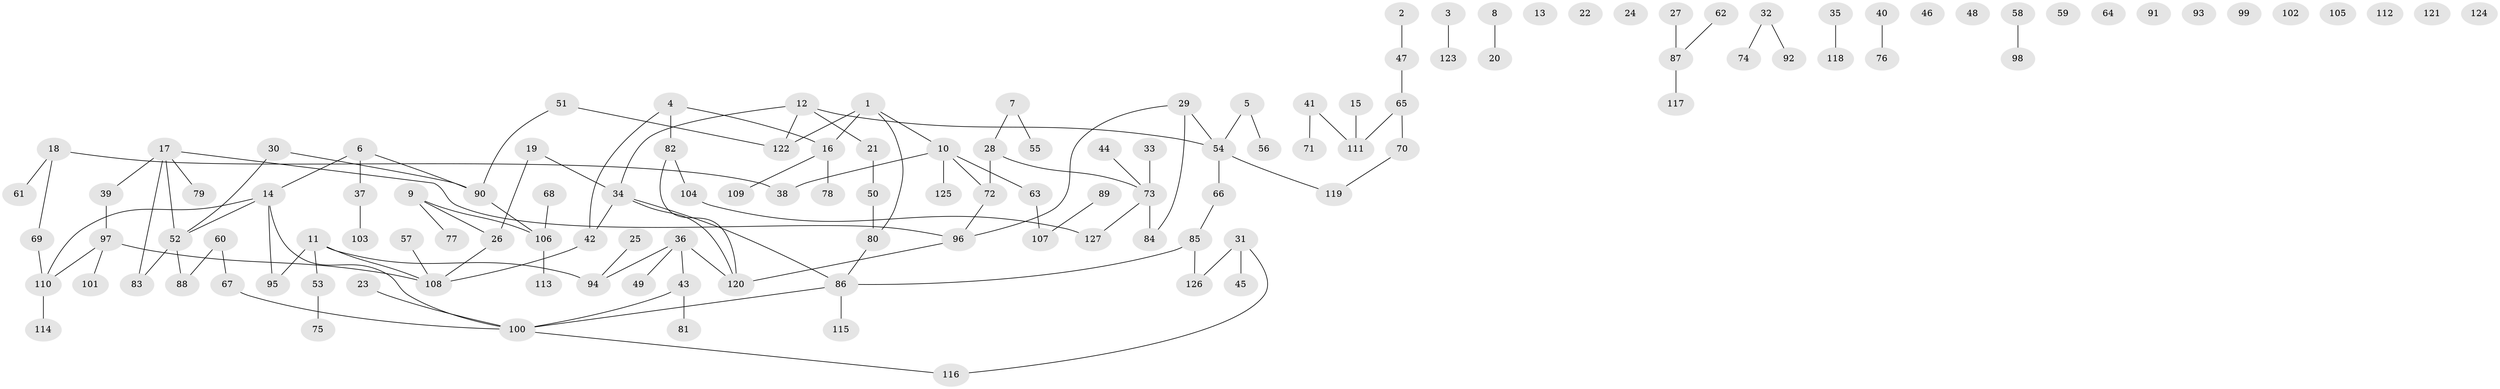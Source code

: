 // Generated by graph-tools (version 1.1) at 2025/00/03/09/25 03:00:53]
// undirected, 127 vertices, 127 edges
graph export_dot {
graph [start="1"]
  node [color=gray90,style=filled];
  1;
  2;
  3;
  4;
  5;
  6;
  7;
  8;
  9;
  10;
  11;
  12;
  13;
  14;
  15;
  16;
  17;
  18;
  19;
  20;
  21;
  22;
  23;
  24;
  25;
  26;
  27;
  28;
  29;
  30;
  31;
  32;
  33;
  34;
  35;
  36;
  37;
  38;
  39;
  40;
  41;
  42;
  43;
  44;
  45;
  46;
  47;
  48;
  49;
  50;
  51;
  52;
  53;
  54;
  55;
  56;
  57;
  58;
  59;
  60;
  61;
  62;
  63;
  64;
  65;
  66;
  67;
  68;
  69;
  70;
  71;
  72;
  73;
  74;
  75;
  76;
  77;
  78;
  79;
  80;
  81;
  82;
  83;
  84;
  85;
  86;
  87;
  88;
  89;
  90;
  91;
  92;
  93;
  94;
  95;
  96;
  97;
  98;
  99;
  100;
  101;
  102;
  103;
  104;
  105;
  106;
  107;
  108;
  109;
  110;
  111;
  112;
  113;
  114;
  115;
  116;
  117;
  118;
  119;
  120;
  121;
  122;
  123;
  124;
  125;
  126;
  127;
  1 -- 10;
  1 -- 16;
  1 -- 80;
  1 -- 122;
  2 -- 47;
  3 -- 123;
  4 -- 16;
  4 -- 42;
  4 -- 82;
  5 -- 54;
  5 -- 56;
  6 -- 14;
  6 -- 37;
  6 -- 90;
  7 -- 28;
  7 -- 55;
  8 -- 20;
  9 -- 26;
  9 -- 77;
  9 -- 106;
  10 -- 38;
  10 -- 63;
  10 -- 72;
  10 -- 125;
  11 -- 53;
  11 -- 94;
  11 -- 95;
  11 -- 108;
  12 -- 21;
  12 -- 34;
  12 -- 54;
  12 -- 122;
  14 -- 52;
  14 -- 95;
  14 -- 100;
  14 -- 110;
  15 -- 111;
  16 -- 78;
  16 -- 109;
  17 -- 39;
  17 -- 52;
  17 -- 79;
  17 -- 83;
  17 -- 96;
  18 -- 38;
  18 -- 61;
  18 -- 69;
  19 -- 26;
  19 -- 34;
  21 -- 50;
  23 -- 100;
  25 -- 94;
  26 -- 108;
  27 -- 87;
  28 -- 72;
  28 -- 73;
  29 -- 54;
  29 -- 84;
  29 -- 96;
  30 -- 52;
  30 -- 90;
  31 -- 45;
  31 -- 116;
  31 -- 126;
  32 -- 74;
  32 -- 92;
  33 -- 73;
  34 -- 42;
  34 -- 86;
  34 -- 120;
  35 -- 118;
  36 -- 43;
  36 -- 49;
  36 -- 94;
  36 -- 120;
  37 -- 103;
  39 -- 97;
  40 -- 76;
  41 -- 71;
  41 -- 111;
  42 -- 108;
  43 -- 81;
  43 -- 100;
  44 -- 73;
  47 -- 65;
  50 -- 80;
  51 -- 90;
  51 -- 122;
  52 -- 83;
  52 -- 88;
  53 -- 75;
  54 -- 66;
  54 -- 119;
  57 -- 108;
  58 -- 98;
  60 -- 67;
  60 -- 88;
  62 -- 87;
  63 -- 107;
  65 -- 70;
  65 -- 111;
  66 -- 85;
  67 -- 100;
  68 -- 106;
  69 -- 110;
  70 -- 119;
  72 -- 96;
  73 -- 84;
  73 -- 127;
  80 -- 86;
  82 -- 104;
  82 -- 120;
  85 -- 86;
  85 -- 126;
  86 -- 100;
  86 -- 115;
  87 -- 117;
  89 -- 107;
  90 -- 106;
  96 -- 120;
  97 -- 101;
  97 -- 108;
  97 -- 110;
  100 -- 116;
  104 -- 127;
  106 -- 113;
  110 -- 114;
}
